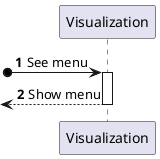 @startuml ProcessView

autonumber

participant Visualization


?o-> Visualization: See menu
activate Visualization

<-- Visualization: Show menu
deactivate Visualization


@enduml